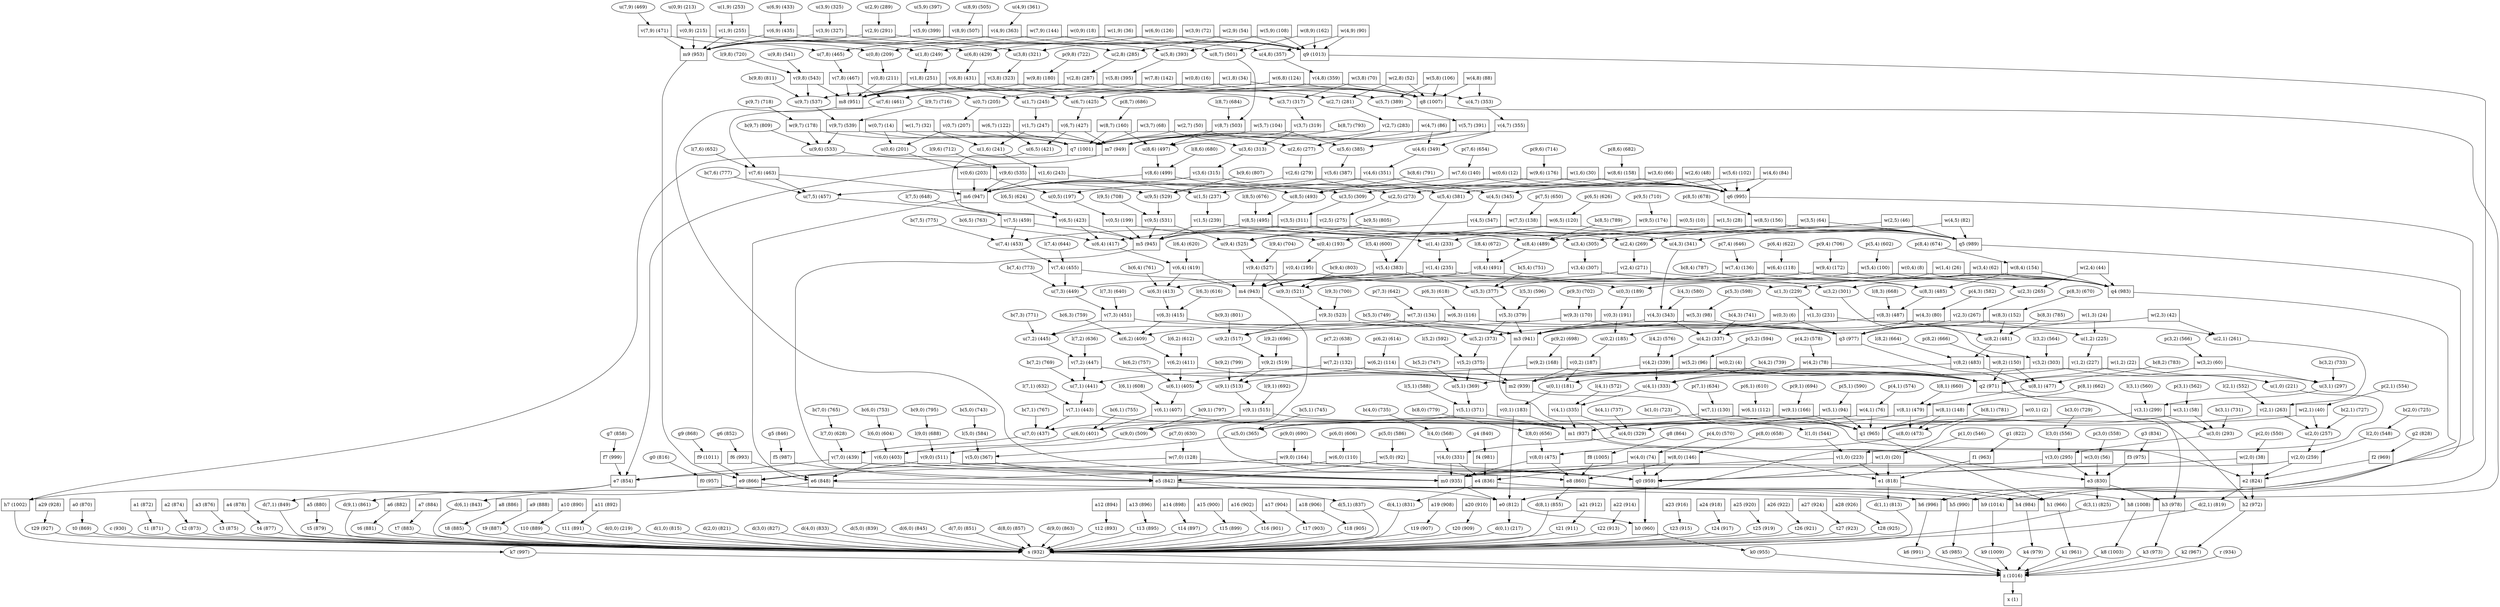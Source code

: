 digraph G { 
"x"[label="\N (1)", color=black, shape=polygon ]
"s"[label="\N (932)" , color=black ]
"s"->"z"
"z"[label="\N (1016)", color=black, shape=polygon ]
"z"->"x"
"f0"[label="\N (957)", color=black, shape=polygon ]
"f0"->"e0"
"f1"[label="\N (963)", color=black, shape=polygon ]
"f1"->"e1"
"f2"[label="\N (969)", color=black, shape=polygon ]
"f2"->"e2"
"f3"[label="\N (975)", color=black, shape=polygon ]
"f3"->"e3"
"f4"[label="\N (981)", color=black, shape=polygon ]
"f4"->"e4"
"f5"[label="\N (987)", color=black, shape=polygon ]
"f5"->"e5"
"f6"[label="\N (993)", color=black, shape=polygon ]
"f6"->"e6"
"f7"[label="\N (999)", color=black, shape=polygon ]
"f7"->"e7"
"f8"[label="\N (1005)", color=black, shape=polygon ]
"f8"->"e8"
"f9"[label="\N (1011)", color=black, shape=polygon ]
"f9"->"e9"
"c"[label="\N (930)" , color=black ]
"c"->"s"
"r"[label="\N (934)" , color=black ]
"r"->"z"
"g0"[label="\N (816)" , color=black ]
"g0"->"f0"
"g1"[label="\N (822)" , color=black ]
"g1"->"f1"
"g2"[label="\N (828)" , color=black ]
"g2"->"f2"
"g3"[label="\N (834)" , color=black ]
"g3"->"f3"
"g4"[label="\N (840)" , color=black ]
"g4"->"f4"
"g5"[label="\N (846)" , color=black ]
"g5"->"f5"
"g6"[label="\N (852)" , color=black ]
"g6"->"f6"
"g7"[label="\N (858)" , color=black ]
"g7"->"f7"
"g8"[label="\N (864)" , color=black ]
"g8"->"f8"
"g9"[label="\N (868)" , color=black ]
"g9"->"f9"
"a0"[label="\N (870)", color=black, shape=polygon ]
"a0"->"t0"
"t0"[label="\N (869)" , color=black ]
"t0"->"s"
"a1"[label="\N (872)", color=black, shape=polygon ]
"a1"->"t1"
"t1"[label="\N (871)" , color=black ]
"t1"->"s"
"a2"[label="\N (874)", color=black, shape=polygon ]
"a2"->"t2"
"t2"[label="\N (873)" , color=black ]
"t2"->"s"
"a3"[label="\N (876)", color=black, shape=polygon ]
"a3"->"t3"
"t3"[label="\N (875)" , color=black ]
"t3"->"s"
"a4"[label="\N (878)", color=black, shape=polygon ]
"a4"->"t4"
"t4"[label="\N (877)" , color=black ]
"t4"->"s"
"a5"[label="\N (880)", color=black, shape=polygon ]
"a5"->"t5"
"t5"[label="\N (879)" , color=black ]
"t5"->"s"
"a6"[label="\N (882)", color=black, shape=polygon ]
"a6"->"t6"
"t6"[label="\N (881)" , color=black ]
"t6"->"s"
"a7"[label="\N (884)", color=black, shape=polygon ]
"a7"->"t7"
"t7"[label="\N (883)" , color=black ]
"t7"->"s"
"a8"[label="\N (886)", color=black, shape=polygon ]
"a8"->"t8"
"t8"[label="\N (885)" , color=black ]
"t8"->"s"
"a9"[label="\N (888)", color=black, shape=polygon ]
"a9"->"t9"
"t9"[label="\N (887)" , color=black ]
"t9"->"s"
"a10"[label="\N (890)", color=black, shape=polygon ]
"a10"->"t10"
"t10"[label="\N (889)" , color=black ]
"t10"->"s"
"a11"[label="\N (892)", color=black, shape=polygon ]
"a11"->"t11"
"t11"[label="\N (891)" , color=black ]
"t11"->"s"
"a12"[label="\N (894)", color=black, shape=polygon ]
"a12"->"t12"
"t12"[label="\N (893)" , color=black ]
"t12"->"s"
"a13"[label="\N (896)", color=black, shape=polygon ]
"a13"->"t13"
"t13"[label="\N (895)" , color=black ]
"t13"->"s"
"a14"[label="\N (898)", color=black, shape=polygon ]
"a14"->"t14"
"t14"[label="\N (897)" , color=black ]
"t14"->"s"
"a15"[label="\N (900)", color=black, shape=polygon ]
"a15"->"t15"
"t15"[label="\N (899)" , color=black ]
"t15"->"s"
"a16"[label="\N (902)", color=black, shape=polygon ]
"a16"->"t16"
"t16"[label="\N (901)" , color=black ]
"t16"->"s"
"a17"[label="\N (904)", color=black, shape=polygon ]
"a17"->"t17"
"t17"[label="\N (903)" , color=black ]
"t17"->"s"
"a18"[label="\N (906)", color=black, shape=polygon ]
"a18"->"t18"
"t18"[label="\N (905)" , color=black ]
"t18"->"s"
"a19"[label="\N (908)", color=black, shape=polygon ]
"a19"->"t19"
"t19"[label="\N (907)" , color=black ]
"t19"->"s"
"a20"[label="\N (910)", color=black, shape=polygon ]
"a20"->"t20"
"t20"[label="\N (909)" , color=black ]
"t20"->"s"
"a21"[label="\N (912)", color=black, shape=polygon ]
"a21"->"t21"
"t21"[label="\N (911)" , color=black ]
"t21"->"s"
"a22"[label="\N (914)", color=black, shape=polygon ]
"a22"->"t22"
"t22"[label="\N (913)" , color=black ]
"t22"->"s"
"a23"[label="\N (916)", color=black, shape=polygon ]
"a23"->"t23"
"t23"[label="\N (915)" , color=black ]
"t23"->"s"
"a24"[label="\N (918)", color=black, shape=polygon ]
"a24"->"t24"
"t24"[label="\N (917)" , color=black ]
"t24"->"s"
"a25"[label="\N (920)", color=black, shape=polygon ]
"a25"->"t25"
"t25"[label="\N (919)" , color=black ]
"t25"->"s"
"a26"[label="\N (922)", color=black, shape=polygon ]
"a26"->"t26"
"t26"[label="\N (921)" , color=black ]
"t26"->"s"
"a27"[label="\N (924)", color=black, shape=polygon ]
"a27"->"t27"
"t27"[label="\N (923)" , color=black ]
"t27"->"s"
"a28"[label="\N (926)", color=black, shape=polygon ]
"a28"->"t28"
"t28"[label="\N (925)" , color=black ]
"t28"->"s"
"a29"[label="\N (928)", color=black, shape=polygon ]
"a29"->"t29"
"t29"[label="\N (927)" , color=black ]
"t29"->"s"
"u(0,1)"[label="\N (181)" , color=black ]
"u(0,1)"->"v(0,1)"
"v(0,1)"[label="\N (183)", color=black, shape=polygon ]
"v(0,1)"->"m1"
"v(0,1)"->"e0"
"w(0,1)"[label="\N (2)", color=black, shape=polygon ]
"w(0,1)"->"e0"
"w(0,1)"->"q1"
"m1"[label="\N (937)", color=black, shape=polygon ]
"m1"->"e1"
"e0"[label="\N (812)", color=black, shape=polygon ]
"e0"->"d(0,1)"
"e0"->"h0"
"q1"[label="\N (965)", color=black, shape=polygon ]
"q1"->"h1"
"u(0,2)"[label="\N (185)" , color=black ]
"u(0,2)"->"v(0,2)"
"v(0,2)"[label="\N (187)", color=black, shape=polygon ]
"v(0,2)"->"u(0,1)"
"v(0,2)"->"m2"
"w(0,2)"[label="\N (4)", color=black, shape=polygon ]
"w(0,2)"->"u(0,1)"
"w(0,2)"->"q2"
"m2"[label="\N (939)", color=black, shape=polygon ]
"m2"->"e2"
"q2"[label="\N (971)", color=black, shape=polygon ]
"q2"->"h2"
"u(0,3)"[label="\N (189)" , color=black ]
"u(0,3)"->"v(0,3)"
"v(0,3)"[label="\N (191)", color=black, shape=polygon ]
"v(0,3)"->"u(0,2)"
"v(0,3)"->"m3"
"w(0,3)"[label="\N (6)", color=black, shape=polygon ]
"w(0,3)"->"u(0,2)"
"w(0,3)"->"q3"
"m3"[label="\N (941)", color=black, shape=polygon ]
"m3"->"e3"
"q3"[label="\N (977)", color=black, shape=polygon ]
"q3"->"h3"
"u(0,4)"[label="\N (193)" , color=black ]
"u(0,4)"->"v(0,4)"
"v(0,4)"[label="\N (195)", color=black, shape=polygon ]
"v(0,4)"->"u(0,3)"
"v(0,4)"->"m4"
"w(0,4)"[label="\N (8)", color=black, shape=polygon ]
"w(0,4)"->"u(0,3)"
"w(0,4)"->"q4"
"m4"[label="\N (943)", color=black, shape=polygon ]
"m4"->"e4"
"q4"[label="\N (983)", color=black, shape=polygon ]
"q4"->"h4"
"u(0,5)"[label="\N (197)" , color=black ]
"u(0,5)"->"v(0,5)"
"v(0,5)"[label="\N (199)", color=black, shape=polygon ]
"v(0,5)"->"u(0,4)"
"v(0,5)"->"m5"
"w(0,5)"[label="\N (10)", color=black, shape=polygon ]
"w(0,5)"->"u(0,4)"
"w(0,5)"->"q5"
"m5"[label="\N (945)", color=black, shape=polygon ]
"m5"->"e5"
"q5"[label="\N (989)", color=black, shape=polygon ]
"q5"->"h5"
"u(0,6)"[label="\N (201)" , color=black ]
"u(0,6)"->"v(0,6)"
"v(0,6)"[label="\N (203)", color=black, shape=polygon ]
"v(0,6)"->"u(0,5)"
"v(0,6)"->"m6"
"w(0,6)"[label="\N (12)", color=black, shape=polygon ]
"w(0,6)"->"u(0,5)"
"w(0,6)"->"q6"
"m6"[label="\N (947)", color=black, shape=polygon ]
"m6"->"e6"
"q6"[label="\N (995)", color=black, shape=polygon ]
"q6"->"h6"
"u(0,7)"[label="\N (205)" , color=black ]
"u(0,7)"->"v(0,7)"
"v(0,7)"[label="\N (207)", color=black, shape=polygon ]
"v(0,7)"->"u(0,6)"
"v(0,7)"->"m7"
"w(0,7)"[label="\N (14)", color=black, shape=polygon ]
"w(0,7)"->"u(0,6)"
"w(0,7)"->"q7"
"m7"[label="\N (949)", color=black, shape=polygon ]
"m7"->"e7"
"q7"[label="\N (1001)", color=black, shape=polygon ]
"q7"->"h7"
"u(0,8)"[label="\N (209)" , color=black ]
"u(0,8)"->"v(0,8)"
"v(0,8)"[label="\N (211)", color=black, shape=polygon ]
"v(0,8)"->"u(0,7)"
"v(0,8)"->"m8"
"w(0,8)"[label="\N (16)", color=black, shape=polygon ]
"w(0,8)"->"u(0,7)"
"w(0,8)"->"q8"
"m8"[label="\N (951)", color=black, shape=polygon ]
"m8"->"e8"
"q8"[label="\N (1007)", color=black, shape=polygon ]
"q8"->"h8"
"u(0,9)"[label="\N (213)" , color=black ]
"u(0,9)"->"v(0,9)"
"v(0,9)"[label="\N (215)", color=black, shape=polygon ]
"v(0,9)"->"u(0,8)"
"v(0,9)"->"m9"
"w(0,9)"[label="\N (18)", color=black, shape=polygon ]
"w(0,9)"->"u(0,8)"
"w(0,9)"->"q9"
"m9"[label="\N (953)", color=black, shape=polygon ]
"m9"->"e9"
"q9"[label="\N (1013)", color=black, shape=polygon ]
"q9"->"h9"
"d(0,1)"[label="\N (217)" , color=black ]
"d(0,1)"->"s"
"d(0,0)"[label="\N (219)" , color=black ]
"d(0,0)"->"s"
"h0"[label="\N (960)", color=black, shape=polygon ]
"h0"->"k0"
"m0"[label="\N (935)", color=black, shape=polygon ]
"m0"->"e0"
"q0"[label="\N (959)", color=black, shape=polygon ]
"q0"->"h0"
"k0"[label="\N (955)" , color=black ]
"k0"->"z"
"u(1,0)"[label="\N (221)" , color=black ]
"u(1,0)"->"v(1,0)"
"v(1,0)"[label="\N (223)", color=black, shape=polygon ]
"v(1,0)"->"m0"
"v(1,0)"->"e1"
"w(1,0)"[label="\N (20)", color=black, shape=polygon ]
"w(1,0)"->"q0"
"w(1,0)"->"e1"
"b(1,0)"[label="\N (723)" , color=black ]
"b(1,0)"->"l(1,0)"
"l(1,0)"[label="\N (544)" , color=black ]
"l(1,0)"->"v(1,0)"
"p(1,0)"[label="\N (546)" , color=black ]
"p(1,0)"->"w(1,0)"
"e1"[label="\N (818)", color=black, shape=polygon ]
"e1"->"d(1,1)"
"e1"->"h1"
"u(1,2)"[label="\N (225)" , color=black ]
"u(1,2)"->"v(1,2)"
"v(1,2)"[label="\N (227)", color=black, shape=polygon ]
"v(1,2)"->"m2"
"v(1,2)"->"u(1,0)"
"w(1,2)"[label="\N (22)", color=black, shape=polygon ]
"w(1,2)"->"q2"
"w(1,2)"->"u(1,0)"
"u(1,3)"[label="\N (229)" , color=black ]
"u(1,3)"->"v(1,3)"
"v(1,3)"[label="\N (231)", color=black, shape=polygon ]
"v(1,3)"->"m3"
"v(1,3)"->"u(1,2)"
"w(1,3)"[label="\N (24)", color=black, shape=polygon ]
"w(1,3)"->"q3"
"w(1,3)"->"u(1,2)"
"u(1,4)"[label="\N (233)" , color=black ]
"u(1,4)"->"v(1,4)"
"v(1,4)"[label="\N (235)", color=black, shape=polygon ]
"v(1,4)"->"m4"
"v(1,4)"->"u(1,3)"
"w(1,4)"[label="\N (26)", color=black, shape=polygon ]
"w(1,4)"->"q4"
"w(1,4)"->"u(1,3)"
"u(1,5)"[label="\N (237)" , color=black ]
"u(1,5)"->"v(1,5)"
"v(1,5)"[label="\N (239)", color=black, shape=polygon ]
"v(1,5)"->"m5"
"v(1,5)"->"u(1,4)"
"w(1,5)"[label="\N (28)", color=black, shape=polygon ]
"w(1,5)"->"q5"
"w(1,5)"->"u(1,4)"
"u(1,6)"[label="\N (241)" , color=black ]
"u(1,6)"->"v(1,6)"
"v(1,6)"[label="\N (243)", color=black, shape=polygon ]
"v(1,6)"->"m6"
"v(1,6)"->"u(1,5)"
"w(1,6)"[label="\N (30)", color=black, shape=polygon ]
"w(1,6)"->"q6"
"w(1,6)"->"u(1,5)"
"u(1,7)"[label="\N (245)" , color=black ]
"u(1,7)"->"v(1,7)"
"v(1,7)"[label="\N (247)", color=black, shape=polygon ]
"v(1,7)"->"m7"
"v(1,7)"->"u(1,6)"
"w(1,7)"[label="\N (32)", color=black, shape=polygon ]
"w(1,7)"->"q7"
"w(1,7)"->"u(1,6)"
"u(1,8)"[label="\N (249)" , color=black ]
"u(1,8)"->"v(1,8)"
"v(1,8)"[label="\N (251)", color=black, shape=polygon ]
"v(1,8)"->"m8"
"v(1,8)"->"u(1,7)"
"w(1,8)"[label="\N (34)", color=black, shape=polygon ]
"w(1,8)"->"q8"
"w(1,8)"->"u(1,7)"
"u(1,9)"[label="\N (253)" , color=black ]
"u(1,9)"->"v(1,9)"
"v(1,9)"[label="\N (255)", color=black, shape=polygon ]
"v(1,9)"->"m9"
"v(1,9)"->"u(1,8)"
"w(1,9)"[label="\N (36)", color=black, shape=polygon ]
"w(1,9)"->"q9"
"w(1,9)"->"u(1,8)"
"d(1,1)"[label="\N (813)" , color=black ]
"d(1,1)"->"s"
"d(1,0)"[label="\N (815)" , color=black ]
"d(1,0)"->"s"
"h1"[label="\N (966)", color=black, shape=polygon ]
"h1"->"k1"
"k1"[label="\N (961)" , color=black ]
"k1"->"z"
"u(2,0)"[label="\N (257)" , color=black ]
"u(2,0)"->"v(2,0)"
"v(2,0)"[label="\N (259)", color=black, shape=polygon ]
"v(2,0)"->"m0"
"v(2,0)"->"e2"
"w(2,0)"[label="\N (38)", color=black, shape=polygon ]
"w(2,0)"->"q0"
"w(2,0)"->"e2"
"b(2,0)"[label="\N (725)" , color=black ]
"b(2,0)"->"l(2,0)"
"l(2,0)"[label="\N (548)" , color=black ]
"l(2,0)"->"v(2,0)"
"p(2,0)"[label="\N (550)" , color=black ]
"p(2,0)"->"w(2,0)"
"e2"[label="\N (824)", color=black, shape=polygon ]
"e2"->"d(2,1)"
"e2"->"h2"
"u(2,1)"[label="\N (261)" , color=black ]
"u(2,1)"->"v(2,1)"
"v(2,1)"[label="\N (263)", color=black, shape=polygon ]
"v(2,1)"->"m1"
"v(2,1)"->"u(2,0)"
"w(2,1)"[label="\N (40)", color=black, shape=polygon ]
"w(2,1)"->"q1"
"w(2,1)"->"u(2,0)"
"b(2,1)"[label="\N (727)" , color=black ]
"b(2,1)"->"u(2,0)"
"l(2,1)"[label="\N (552)" , color=black ]
"l(2,1)"->"v(2,1)"
"p(2,1)"[label="\N (554)" , color=black ]
"p(2,1)"->"w(2,1)"
"u(2,3)"[label="\N (265)" , color=black ]
"u(2,3)"->"v(2,3)"
"v(2,3)"[label="\N (267)", color=black, shape=polygon ]
"v(2,3)"->"m3"
"v(2,3)"->"u(2,1)"
"w(2,3)"[label="\N (42)", color=black, shape=polygon ]
"w(2,3)"->"q3"
"w(2,3)"->"u(2,1)"
"u(2,4)"[label="\N (269)" , color=black ]
"u(2,4)"->"v(2,4)"
"v(2,4)"[label="\N (271)", color=black, shape=polygon ]
"v(2,4)"->"m4"
"v(2,4)"->"u(2,3)"
"w(2,4)"[label="\N (44)", color=black, shape=polygon ]
"w(2,4)"->"q4"
"w(2,4)"->"u(2,3)"
"u(2,5)"[label="\N (273)" , color=black ]
"u(2,5)"->"v(2,5)"
"v(2,5)"[label="\N (275)", color=black, shape=polygon ]
"v(2,5)"->"m5"
"v(2,5)"->"u(2,4)"
"w(2,5)"[label="\N (46)", color=black, shape=polygon ]
"w(2,5)"->"q5"
"w(2,5)"->"u(2,4)"
"u(2,6)"[label="\N (277)" , color=black ]
"u(2,6)"->"v(2,6)"
"v(2,6)"[label="\N (279)", color=black, shape=polygon ]
"v(2,6)"->"m6"
"v(2,6)"->"u(2,5)"
"w(2,6)"[label="\N (48)", color=black, shape=polygon ]
"w(2,6)"->"q6"
"w(2,6)"->"u(2,5)"
"u(2,7)"[label="\N (281)" , color=black ]
"u(2,7)"->"v(2,7)"
"v(2,7)"[label="\N (283)", color=black, shape=polygon ]
"v(2,7)"->"m7"
"v(2,7)"->"u(2,6)"
"w(2,7)"[label="\N (50)", color=black, shape=polygon ]
"w(2,7)"->"q7"
"w(2,7)"->"u(2,6)"
"u(2,8)"[label="\N (285)" , color=black ]
"u(2,8)"->"v(2,8)"
"v(2,8)"[label="\N (287)", color=black, shape=polygon ]
"v(2,8)"->"m8"
"v(2,8)"->"u(2,7)"
"w(2,8)"[label="\N (52)", color=black, shape=polygon ]
"w(2,8)"->"q8"
"w(2,8)"->"u(2,7)"
"u(2,9)"[label="\N (289)" , color=black ]
"u(2,9)"->"v(2,9)"
"v(2,9)"[label="\N (291)", color=black, shape=polygon ]
"v(2,9)"->"m9"
"v(2,9)"->"u(2,8)"
"w(2,9)"[label="\N (54)", color=black, shape=polygon ]
"w(2,9)"->"q9"
"w(2,9)"->"u(2,8)"
"d(2,1)"[label="\N (819)" , color=black ]
"d(2,1)"->"s"
"d(2,0)"[label="\N (821)" , color=black ]
"d(2,0)"->"s"
"h2"[label="\N (972)", color=black, shape=polygon ]
"h2"->"k2"
"k2"[label="\N (967)" , color=black ]
"k2"->"z"
"u(3,0)"[label="\N (293)" , color=black ]
"u(3,0)"->"v(3,0)"
"v(3,0)"[label="\N (295)", color=black, shape=polygon ]
"v(3,0)"->"m0"
"v(3,0)"->"e3"
"w(3,0)"[label="\N (56)", color=black, shape=polygon ]
"w(3,0)"->"q0"
"w(3,0)"->"e3"
"b(3,0)"[label="\N (729)" , color=black ]
"b(3,0)"->"l(3,0)"
"l(3,0)"[label="\N (556)" , color=black ]
"l(3,0)"->"v(3,0)"
"p(3,0)"[label="\N (558)" , color=black ]
"p(3,0)"->"w(3,0)"
"e3"[label="\N (830)", color=black, shape=polygon ]
"e3"->"d(3,1)"
"e3"->"h3"
"u(3,1)"[label="\N (297)" , color=black ]
"u(3,1)"->"v(3,1)"
"v(3,1)"[label="\N (299)", color=black, shape=polygon ]
"v(3,1)"->"m1"
"v(3,1)"->"u(3,0)"
"w(3,1)"[label="\N (58)", color=black, shape=polygon ]
"w(3,1)"->"q1"
"w(3,1)"->"u(3,0)"
"b(3,1)"[label="\N (731)" , color=black ]
"b(3,1)"->"u(3,0)"
"l(3,1)"[label="\N (560)" , color=black ]
"l(3,1)"->"v(3,1)"
"p(3,1)"[label="\N (562)" , color=black ]
"p(3,1)"->"w(3,1)"
"u(3,2)"[label="\N (301)" , color=black ]
"u(3,2)"->"v(3,2)"
"v(3,2)"[label="\N (303)", color=black, shape=polygon ]
"v(3,2)"->"m2"
"v(3,2)"->"u(3,1)"
"w(3,2)"[label="\N (60)", color=black, shape=polygon ]
"w(3,2)"->"q2"
"w(3,2)"->"u(3,1)"
"b(3,2)"[label="\N (733)" , color=black ]
"b(3,2)"->"u(3,1)"
"l(3,2)"[label="\N (564)" , color=black ]
"l(3,2)"->"v(3,2)"
"p(3,2)"[label="\N (566)" , color=black ]
"p(3,2)"->"w(3,2)"
"u(3,4)"[label="\N (305)" , color=black ]
"u(3,4)"->"v(3,4)"
"v(3,4)"[label="\N (307)", color=black, shape=polygon ]
"v(3,4)"->"m4"
"v(3,4)"->"u(3,2)"
"w(3,4)"[label="\N (62)", color=black, shape=polygon ]
"w(3,4)"->"q4"
"w(3,4)"->"u(3,2)"
"u(3,5)"[label="\N (309)" , color=black ]
"u(3,5)"->"v(3,5)"
"v(3,5)"[label="\N (311)", color=black, shape=polygon ]
"v(3,5)"->"m5"
"v(3,5)"->"u(3,4)"
"w(3,5)"[label="\N (64)", color=black, shape=polygon ]
"w(3,5)"->"q5"
"w(3,5)"->"u(3,4)"
"u(3,6)"[label="\N (313)" , color=black ]
"u(3,6)"->"v(3,6)"
"v(3,6)"[label="\N (315)", color=black, shape=polygon ]
"v(3,6)"->"m6"
"v(3,6)"->"u(3,5)"
"w(3,6)"[label="\N (66)", color=black, shape=polygon ]
"w(3,6)"->"q6"
"w(3,6)"->"u(3,5)"
"u(3,7)"[label="\N (317)" , color=black ]
"u(3,7)"->"v(3,7)"
"v(3,7)"[label="\N (319)", color=black, shape=polygon ]
"v(3,7)"->"m7"
"v(3,7)"->"u(3,6)"
"w(3,7)"[label="\N (68)", color=black, shape=polygon ]
"w(3,7)"->"q7"
"w(3,7)"->"u(3,6)"
"u(3,8)"[label="\N (321)" , color=black ]
"u(3,8)"->"v(3,8)"
"v(3,8)"[label="\N (323)", color=black, shape=polygon ]
"v(3,8)"->"m8"
"v(3,8)"->"u(3,7)"
"w(3,8)"[label="\N (70)", color=black, shape=polygon ]
"w(3,8)"->"q8"
"w(3,8)"->"u(3,7)"
"u(3,9)"[label="\N (325)" , color=black ]
"u(3,9)"->"v(3,9)"
"v(3,9)"[label="\N (327)", color=black, shape=polygon ]
"v(3,9)"->"m9"
"v(3,9)"->"u(3,8)"
"w(3,9)"[label="\N (72)", color=black, shape=polygon ]
"w(3,9)"->"q9"
"w(3,9)"->"u(3,8)"
"d(3,1)"[label="\N (825)" , color=black ]
"d(3,1)"->"s"
"d(3,0)"[label="\N (827)" , color=black ]
"d(3,0)"->"s"
"h3"[label="\N (978)", color=black, shape=polygon ]
"h3"->"k3"
"k3"[label="\N (973)" , color=black ]
"k3"->"z"
"u(4,0)"[label="\N (329)" , color=black ]
"u(4,0)"->"v(4,0)"
"v(4,0)"[label="\N (331)", color=black, shape=polygon ]
"v(4,0)"->"m0"
"v(4,0)"->"e4"
"w(4,0)"[label="\N (74)", color=black, shape=polygon ]
"w(4,0)"->"q0"
"w(4,0)"->"e4"
"b(4,0)"[label="\N (735)" , color=black ]
"b(4,0)"->"l(4,0)"
"l(4,0)"[label="\N (568)" , color=black ]
"l(4,0)"->"v(4,0)"
"p(4,0)"[label="\N (570)" , color=black ]
"p(4,0)"->"w(4,0)"
"e4"[label="\N (836)", color=black, shape=polygon ]
"e4"->"d(4,1)"
"e4"->"h4"
"u(4,1)"[label="\N (333)" , color=black ]
"u(4,1)"->"v(4,1)"
"v(4,1)"[label="\N (335)", color=black, shape=polygon ]
"v(4,1)"->"m1"
"v(4,1)"->"u(4,0)"
"w(4,1)"[label="\N (76)", color=black, shape=polygon ]
"w(4,1)"->"q1"
"w(4,1)"->"u(4,0)"
"b(4,1)"[label="\N (737)" , color=black ]
"b(4,1)"->"u(4,0)"
"l(4,1)"[label="\N (572)" , color=black ]
"l(4,1)"->"v(4,1)"
"p(4,1)"[label="\N (574)" , color=black ]
"p(4,1)"->"w(4,1)"
"u(4,2)"[label="\N (337)" , color=black ]
"u(4,2)"->"v(4,2)"
"v(4,2)"[label="\N (339)", color=black, shape=polygon ]
"v(4,2)"->"m2"
"v(4,2)"->"u(4,1)"
"w(4,2)"[label="\N (78)", color=black, shape=polygon ]
"w(4,2)"->"q2"
"w(4,2)"->"u(4,1)"
"b(4,2)"[label="\N (739)" , color=black ]
"b(4,2)"->"u(4,1)"
"l(4,2)"[label="\N (576)" , color=black ]
"l(4,2)"->"v(4,2)"
"p(4,2)"[label="\N (578)" , color=black ]
"p(4,2)"->"w(4,2)"
"u(4,3)"[label="\N (341)" , color=black ]
"u(4,3)"->"v(4,3)"
"v(4,3)"[label="\N (343)", color=black, shape=polygon ]
"v(4,3)"->"m3"
"v(4,3)"->"u(4,2)"
"w(4,3)"[label="\N (80)", color=black, shape=polygon ]
"w(4,3)"->"q3"
"w(4,3)"->"u(4,2)"
"b(4,3)"[label="\N (741)" , color=black ]
"b(4,3)"->"u(4,2)"
"l(4,3)"[label="\N (580)" , color=black ]
"l(4,3)"->"v(4,3)"
"p(4,3)"[label="\N (582)" , color=black ]
"p(4,3)"->"w(4,3)"
"u(4,5)"[label="\N (345)" , color=black ]
"u(4,5)"->"v(4,5)"
"v(4,5)"[label="\N (347)", color=black, shape=polygon ]
"v(4,5)"->"m5"
"v(4,5)"->"u(4,3)"
"w(4,5)"[label="\N (82)", color=black, shape=polygon ]
"w(4,5)"->"q5"
"w(4,5)"->"u(4,3)"
"u(4,6)"[label="\N (349)" , color=black ]
"u(4,6)"->"v(4,6)"
"v(4,6)"[label="\N (351)", color=black, shape=polygon ]
"v(4,6)"->"m6"
"v(4,6)"->"u(4,5)"
"w(4,6)"[label="\N (84)", color=black, shape=polygon ]
"w(4,6)"->"q6"
"w(4,6)"->"u(4,5)"
"u(4,7)"[label="\N (353)" , color=black ]
"u(4,7)"->"v(4,7)"
"v(4,7)"[label="\N (355)", color=black, shape=polygon ]
"v(4,7)"->"m7"
"v(4,7)"->"u(4,6)"
"w(4,7)"[label="\N (86)", color=black, shape=polygon ]
"w(4,7)"->"q7"
"w(4,7)"->"u(4,6)"
"u(4,8)"[label="\N (357)" , color=black ]
"u(4,8)"->"v(4,8)"
"v(4,8)"[label="\N (359)", color=black, shape=polygon ]
"v(4,8)"->"m8"
"v(4,8)"->"u(4,7)"
"w(4,8)"[label="\N (88)", color=black, shape=polygon ]
"w(4,8)"->"q8"
"w(4,8)"->"u(4,7)"
"u(4,9)"[label="\N (361)" , color=black ]
"u(4,9)"->"v(4,9)"
"v(4,9)"[label="\N (363)", color=black, shape=polygon ]
"v(4,9)"->"m9"
"v(4,9)"->"u(4,8)"
"w(4,9)"[label="\N (90)", color=black, shape=polygon ]
"w(4,9)"->"q9"
"w(4,9)"->"u(4,8)"
"d(4,1)"[label="\N (831)" , color=black ]
"d(4,1)"->"s"
"d(4,0)"[label="\N (833)" , color=black ]
"d(4,0)"->"s"
"h4"[label="\N (984)", color=black, shape=polygon ]
"h4"->"k4"
"k4"[label="\N (979)" , color=black ]
"k4"->"z"
"u(5,0)"[label="\N (365)" , color=black ]
"u(5,0)"->"v(5,0)"
"v(5,0)"[label="\N (367)", color=black, shape=polygon ]
"v(5,0)"->"m0"
"v(5,0)"->"e5"
"w(5,0)"[label="\N (92)", color=black, shape=polygon ]
"w(5,0)"->"q0"
"w(5,0)"->"e5"
"b(5,0)"[label="\N (743)" , color=black ]
"b(5,0)"->"l(5,0)"
"l(5,0)"[label="\N (584)" , color=black ]
"l(5,0)"->"v(5,0)"
"p(5,0)"[label="\N (586)" , color=black ]
"p(5,0)"->"w(5,0)"
"e5"[label="\N (842)", color=black, shape=polygon ]
"e5"->"d(5,1)"
"e5"->"h5"
"u(5,1)"[label="\N (369)" , color=black ]
"u(5,1)"->"v(5,1)"
"v(5,1)"[label="\N (371)", color=black, shape=polygon ]
"v(5,1)"->"m1"
"v(5,1)"->"u(5,0)"
"w(5,1)"[label="\N (94)", color=black, shape=polygon ]
"w(5,1)"->"q1"
"w(5,1)"->"u(5,0)"
"b(5,1)"[label="\N (745)" , color=black ]
"b(5,1)"->"u(5,0)"
"l(5,1)"[label="\N (588)" , color=black ]
"l(5,1)"->"v(5,1)"
"p(5,1)"[label="\N (590)" , color=black ]
"p(5,1)"->"w(5,1)"
"u(5,2)"[label="\N (373)" , color=black ]
"u(5,2)"->"v(5,2)"
"v(5,2)"[label="\N (375)", color=black, shape=polygon ]
"v(5,2)"->"m2"
"v(5,2)"->"u(5,1)"
"w(5,2)"[label="\N (96)", color=black, shape=polygon ]
"w(5,2)"->"q2"
"w(5,2)"->"u(5,1)"
"b(5,2)"[label="\N (747)" , color=black ]
"b(5,2)"->"u(5,1)"
"l(5,2)"[label="\N (592)" , color=black ]
"l(5,2)"->"v(5,2)"
"p(5,2)"[label="\N (594)" , color=black ]
"p(5,2)"->"w(5,2)"
"u(5,3)"[label="\N (377)" , color=black ]
"u(5,3)"->"v(5,3)"
"v(5,3)"[label="\N (379)", color=black, shape=polygon ]
"v(5,3)"->"m3"
"v(5,3)"->"u(5,2)"
"w(5,3)"[label="\N (98)", color=black, shape=polygon ]
"w(5,3)"->"q3"
"w(5,3)"->"u(5,2)"
"b(5,3)"[label="\N (749)" , color=black ]
"b(5,3)"->"u(5,2)"
"l(5,3)"[label="\N (596)" , color=black ]
"l(5,3)"->"v(5,3)"
"p(5,3)"[label="\N (598)" , color=black ]
"p(5,3)"->"w(5,3)"
"u(5,4)"[label="\N (381)" , color=black ]
"u(5,4)"->"v(5,4)"
"v(5,4)"[label="\N (383)", color=black, shape=polygon ]
"v(5,4)"->"m4"
"v(5,4)"->"u(5,3)"
"w(5,4)"[label="\N (100)", color=black, shape=polygon ]
"w(5,4)"->"q4"
"w(5,4)"->"u(5,3)"
"b(5,4)"[label="\N (751)" , color=black ]
"b(5,4)"->"u(5,3)"
"l(5,4)"[label="\N (600)" , color=black ]
"l(5,4)"->"v(5,4)"
"p(5,4)"[label="\N (602)" , color=black ]
"p(5,4)"->"w(5,4)"
"u(5,6)"[label="\N (385)" , color=black ]
"u(5,6)"->"v(5,6)"
"v(5,6)"[label="\N (387)", color=black, shape=polygon ]
"v(5,6)"->"m6"
"v(5,6)"->"u(5,4)"
"w(5,6)"[label="\N (102)", color=black, shape=polygon ]
"w(5,6)"->"q6"
"w(5,6)"->"u(5,4)"
"u(5,7)"[label="\N (389)" , color=black ]
"u(5,7)"->"v(5,7)"
"v(5,7)"[label="\N (391)", color=black, shape=polygon ]
"v(5,7)"->"m7"
"v(5,7)"->"u(5,6)"
"w(5,7)"[label="\N (104)", color=black, shape=polygon ]
"w(5,7)"->"q7"
"w(5,7)"->"u(5,6)"
"u(5,8)"[label="\N (393)" , color=black ]
"u(5,8)"->"v(5,8)"
"v(5,8)"[label="\N (395)", color=black, shape=polygon ]
"v(5,8)"->"m8"
"v(5,8)"->"u(5,7)"
"w(5,8)"[label="\N (106)", color=black, shape=polygon ]
"w(5,8)"->"q8"
"w(5,8)"->"u(5,7)"
"u(5,9)"[label="\N (397)" , color=black ]
"u(5,9)"->"v(5,9)"
"v(5,9)"[label="\N (399)", color=black, shape=polygon ]
"v(5,9)"->"m9"
"v(5,9)"->"u(5,8)"
"w(5,9)"[label="\N (108)", color=black, shape=polygon ]
"w(5,9)"->"q9"
"w(5,9)"->"u(5,8)"
"d(5,1)"[label="\N (837)" , color=black ]
"d(5,1)"->"s"
"d(5,0)"[label="\N (839)" , color=black ]
"d(5,0)"->"s"
"h5"[label="\N (990)", color=black, shape=polygon ]
"h5"->"k5"
"k5"[label="\N (985)" , color=black ]
"k5"->"z"
"u(6,0)"[label="\N (401)" , color=black ]
"u(6,0)"->"v(6,0)"
"v(6,0)"[label="\N (403)", color=black, shape=polygon ]
"v(6,0)"->"m0"
"v(6,0)"->"e6"
"w(6,0)"[label="\N (110)", color=black, shape=polygon ]
"w(6,0)"->"q0"
"w(6,0)"->"e6"
"b(6,0)"[label="\N (753)" , color=black ]
"b(6,0)"->"l(6,0)"
"l(6,0)"[label="\N (604)" , color=black ]
"l(6,0)"->"v(6,0)"
"p(6,0)"[label="\N (606)" , color=black ]
"p(6,0)"->"w(6,0)"
"e6"[label="\N (848)", color=black, shape=polygon ]
"e6"->"d(6,1)"
"e6"->"h6"
"u(6,1)"[label="\N (405)" , color=black ]
"u(6,1)"->"v(6,1)"
"v(6,1)"[label="\N (407)", color=black, shape=polygon ]
"v(6,1)"->"m1"
"v(6,1)"->"u(6,0)"
"w(6,1)"[label="\N (112)", color=black, shape=polygon ]
"w(6,1)"->"q1"
"w(6,1)"->"u(6,0)"
"b(6,1)"[label="\N (755)" , color=black ]
"b(6,1)"->"u(6,0)"
"l(6,1)"[label="\N (608)" , color=black ]
"l(6,1)"->"v(6,1)"
"p(6,1)"[label="\N (610)" , color=black ]
"p(6,1)"->"w(6,1)"
"u(6,2)"[label="\N (409)" , color=black ]
"u(6,2)"->"v(6,2)"
"v(6,2)"[label="\N (411)", color=black, shape=polygon ]
"v(6,2)"->"m2"
"v(6,2)"->"u(6,1)"
"w(6,2)"[label="\N (114)", color=black, shape=polygon ]
"w(6,2)"->"q2"
"w(6,2)"->"u(6,1)"
"b(6,2)"[label="\N (757)" , color=black ]
"b(6,2)"->"u(6,1)"
"l(6,2)"[label="\N (612)" , color=black ]
"l(6,2)"->"v(6,2)"
"p(6,2)"[label="\N (614)" , color=black ]
"p(6,2)"->"w(6,2)"
"u(6,3)"[label="\N (413)" , color=black ]
"u(6,3)"->"v(6,3)"
"v(6,3)"[label="\N (415)", color=black, shape=polygon ]
"v(6,3)"->"m3"
"v(6,3)"->"u(6,2)"
"w(6,3)"[label="\N (116)", color=black, shape=polygon ]
"w(6,3)"->"q3"
"w(6,3)"->"u(6,2)"
"b(6,3)"[label="\N (759)" , color=black ]
"b(6,3)"->"u(6,2)"
"l(6,3)"[label="\N (616)" , color=black ]
"l(6,3)"->"v(6,3)"
"p(6,3)"[label="\N (618)" , color=black ]
"p(6,3)"->"w(6,3)"
"u(6,4)"[label="\N (417)" , color=black ]
"u(6,4)"->"v(6,4)"
"v(6,4)"[label="\N (419)", color=black, shape=polygon ]
"v(6,4)"->"m4"
"v(6,4)"->"u(6,3)"
"w(6,4)"[label="\N (118)", color=black, shape=polygon ]
"w(6,4)"->"q4"
"w(6,4)"->"u(6,3)"
"b(6,4)"[label="\N (761)" , color=black ]
"b(6,4)"->"u(6,3)"
"l(6,4)"[label="\N (620)" , color=black ]
"l(6,4)"->"v(6,4)"
"p(6,4)"[label="\N (622)" , color=black ]
"p(6,4)"->"w(6,4)"
"u(6,5)"[label="\N (421)" , color=black ]
"u(6,5)"->"v(6,5)"
"v(6,5)"[label="\N (423)", color=black, shape=polygon ]
"v(6,5)"->"m5"
"v(6,5)"->"u(6,4)"
"w(6,5)"[label="\N (120)", color=black, shape=polygon ]
"w(6,5)"->"q5"
"w(6,5)"->"u(6,4)"
"b(6,5)"[label="\N (763)" , color=black ]
"b(6,5)"->"u(6,4)"
"l(6,5)"[label="\N (624)" , color=black ]
"l(6,5)"->"v(6,5)"
"p(6,5)"[label="\N (626)" , color=black ]
"p(6,5)"->"w(6,5)"
"u(6,7)"[label="\N (425)" , color=black ]
"u(6,7)"->"v(6,7)"
"v(6,7)"[label="\N (427)", color=black, shape=polygon ]
"v(6,7)"->"m7"
"v(6,7)"->"u(6,5)"
"w(6,7)"[label="\N (122)", color=black, shape=polygon ]
"w(6,7)"->"q7"
"w(6,7)"->"u(6,5)"
"u(6,8)"[label="\N (429)" , color=black ]
"u(6,8)"->"v(6,8)"
"v(6,8)"[label="\N (431)", color=black, shape=polygon ]
"v(6,8)"->"m8"
"v(6,8)"->"u(6,7)"
"w(6,8)"[label="\N (124)", color=black, shape=polygon ]
"w(6,8)"->"q8"
"w(6,8)"->"u(6,7)"
"u(6,9)"[label="\N (433)" , color=black ]
"u(6,9)"->"v(6,9)"
"v(6,9)"[label="\N (435)", color=black, shape=polygon ]
"v(6,9)"->"m9"
"v(6,9)"->"u(6,8)"
"w(6,9)"[label="\N (126)", color=black, shape=polygon ]
"w(6,9)"->"q9"
"w(6,9)"->"u(6,8)"
"d(6,1)"[label="\N (843)" , color=black ]
"d(6,1)"->"s"
"d(6,0)"[label="\N (845)" , color=black ]
"d(6,0)"->"s"
"h6"[label="\N (996)", color=black, shape=polygon ]
"h6"->"k6"
"k6"[label="\N (991)" , color=black ]
"k6"->"z"
"u(7,0)"[label="\N (437)" , color=black ]
"u(7,0)"->"v(7,0)"
"v(7,0)"[label="\N (439)", color=black, shape=polygon ]
"v(7,0)"->"m0"
"v(7,0)"->"e7"
"w(7,0)"[label="\N (128)", color=black, shape=polygon ]
"w(7,0)"->"q0"
"w(7,0)"->"e7"
"b(7,0)"[label="\N (765)" , color=black ]
"b(7,0)"->"l(7,0)"
"l(7,0)"[label="\N (628)" , color=black ]
"l(7,0)"->"v(7,0)"
"p(7,0)"[label="\N (630)" , color=black ]
"p(7,0)"->"w(7,0)"
"e7"[label="\N (854)", color=black, shape=polygon ]
"e7"->"d(7,1)"
"e7"->"h7"
"u(7,1)"[label="\N (441)" , color=black ]
"u(7,1)"->"v(7,1)"
"v(7,1)"[label="\N (443)", color=black, shape=polygon ]
"v(7,1)"->"m1"
"v(7,1)"->"u(7,0)"
"w(7,1)"[label="\N (130)", color=black, shape=polygon ]
"w(7,1)"->"q1"
"w(7,1)"->"u(7,0)"
"b(7,1)"[label="\N (767)" , color=black ]
"b(7,1)"->"u(7,0)"
"l(7,1)"[label="\N (632)" , color=black ]
"l(7,1)"->"v(7,1)"
"p(7,1)"[label="\N (634)" , color=black ]
"p(7,1)"->"w(7,1)"
"u(7,2)"[label="\N (445)" , color=black ]
"u(7,2)"->"v(7,2)"
"v(7,2)"[label="\N (447)", color=black, shape=polygon ]
"v(7,2)"->"m2"
"v(7,2)"->"u(7,1)"
"w(7,2)"[label="\N (132)", color=black, shape=polygon ]
"w(7,2)"->"q2"
"w(7,2)"->"u(7,1)"
"b(7,2)"[label="\N (769)" , color=black ]
"b(7,2)"->"u(7,1)"
"l(7,2)"[label="\N (636)" , color=black ]
"l(7,2)"->"v(7,2)"
"p(7,2)"[label="\N (638)" , color=black ]
"p(7,2)"->"w(7,2)"
"u(7,3)"[label="\N (449)" , color=black ]
"u(7,3)"->"v(7,3)"
"v(7,3)"[label="\N (451)", color=black, shape=polygon ]
"v(7,3)"->"m3"
"v(7,3)"->"u(7,2)"
"w(7,3)"[label="\N (134)", color=black, shape=polygon ]
"w(7,3)"->"q3"
"w(7,3)"->"u(7,2)"
"b(7,3)"[label="\N (771)" , color=black ]
"b(7,3)"->"u(7,2)"
"l(7,3)"[label="\N (640)" , color=black ]
"l(7,3)"->"v(7,3)"
"p(7,3)"[label="\N (642)" , color=black ]
"p(7,3)"->"w(7,3)"
"u(7,4)"[label="\N (453)" , color=black ]
"u(7,4)"->"v(7,4)"
"v(7,4)"[label="\N (455)", color=black, shape=polygon ]
"v(7,4)"->"m4"
"v(7,4)"->"u(7,3)"
"w(7,4)"[label="\N (136)", color=black, shape=polygon ]
"w(7,4)"->"q4"
"w(7,4)"->"u(7,3)"
"b(7,4)"[label="\N (773)" , color=black ]
"b(7,4)"->"u(7,3)"
"l(7,4)"[label="\N (644)" , color=black ]
"l(7,4)"->"v(7,4)"
"p(7,4)"[label="\N (646)" , color=black ]
"p(7,4)"->"w(7,4)"
"u(7,5)"[label="\N (457)" , color=black ]
"u(7,5)"->"v(7,5)"
"v(7,5)"[label="\N (459)", color=black, shape=polygon ]
"v(7,5)"->"m5"
"v(7,5)"->"u(7,4)"
"w(7,5)"[label="\N (138)", color=black, shape=polygon ]
"w(7,5)"->"q5"
"w(7,5)"->"u(7,4)"
"b(7,5)"[label="\N (775)" , color=black ]
"b(7,5)"->"u(7,4)"
"l(7,5)"[label="\N (648)" , color=black ]
"l(7,5)"->"v(7,5)"
"p(7,5)"[label="\N (650)" , color=black ]
"p(7,5)"->"w(7,5)"
"u(7,6)"[label="\N (461)" , color=black ]
"u(7,6)"->"v(7,6)"
"v(7,6)"[label="\N (463)", color=black, shape=polygon ]
"v(7,6)"->"m6"
"v(7,6)"->"u(7,5)"
"w(7,6)"[label="\N (140)", color=black, shape=polygon ]
"w(7,6)"->"q6"
"w(7,6)"->"u(7,5)"
"b(7,6)"[label="\N (777)" , color=black ]
"b(7,6)"->"u(7,5)"
"l(7,6)"[label="\N (652)" , color=black ]
"l(7,6)"->"v(7,6)"
"p(7,6)"[label="\N (654)" , color=black ]
"p(7,6)"->"w(7,6)"
"u(7,8)"[label="\N (465)" , color=black ]
"u(7,8)"->"v(7,8)"
"v(7,8)"[label="\N (467)", color=black, shape=polygon ]
"v(7,8)"->"m8"
"v(7,8)"->"u(7,6)"
"w(7,8)"[label="\N (142)", color=black, shape=polygon ]
"w(7,8)"->"q8"
"w(7,8)"->"u(7,6)"
"u(7,9)"[label="\N (469)" , color=black ]
"u(7,9)"->"v(7,9)"
"v(7,9)"[label="\N (471)", color=black, shape=polygon ]
"v(7,9)"->"m9"
"v(7,9)"->"u(7,8)"
"w(7,9)"[label="\N (144)", color=black, shape=polygon ]
"w(7,9)"->"q9"
"w(7,9)"->"u(7,8)"
"d(7,1)"[label="\N (849)" , color=black ]
"d(7,1)"->"s"
"d(7,0)"[label="\N (851)" , color=black ]
"d(7,0)"->"s"
"h7"[label="\N (1002)", color=black, shape=polygon ]
"h7"->"k7"
"k7"[label="\N (997)" , color=black ]
"k7"->"z"
"u(8,0)"[label="\N (473)" , color=black ]
"u(8,0)"->"v(8,0)"
"v(8,0)"[label="\N (475)", color=black, shape=polygon ]
"v(8,0)"->"m0"
"v(8,0)"->"e8"
"w(8,0)"[label="\N (146)", color=black, shape=polygon ]
"w(8,0)"->"q0"
"w(8,0)"->"e8"
"b(8,0)"[label="\N (779)" , color=black ]
"b(8,0)"->"l(8,0)"
"l(8,0)"[label="\N (656)" , color=black ]
"l(8,0)"->"v(8,0)"
"p(8,0)"[label="\N (658)" , color=black ]
"p(8,0)"->"w(8,0)"
"e8"[label="\N (860)", color=black, shape=polygon ]
"e8"->"d(8,1)"
"e8"->"h8"
"u(8,1)"[label="\N (477)" , color=black ]
"u(8,1)"->"v(8,1)"
"v(8,1)"[label="\N (479)", color=black, shape=polygon ]
"v(8,1)"->"m1"
"v(8,1)"->"u(8,0)"
"w(8,1)"[label="\N (148)", color=black, shape=polygon ]
"w(8,1)"->"q1"
"w(8,1)"->"u(8,0)"
"b(8,1)"[label="\N (781)" , color=black ]
"b(8,1)"->"u(8,0)"
"l(8,1)"[label="\N (660)" , color=black ]
"l(8,1)"->"v(8,1)"
"p(8,1)"[label="\N (662)" , color=black ]
"p(8,1)"->"w(8,1)"
"u(8,2)"[label="\N (481)" , color=black ]
"u(8,2)"->"v(8,2)"
"v(8,2)"[label="\N (483)", color=black, shape=polygon ]
"v(8,2)"->"m2"
"v(8,2)"->"u(8,1)"
"w(8,2)"[label="\N (150)", color=black, shape=polygon ]
"w(8,2)"->"q2"
"w(8,2)"->"u(8,1)"
"b(8,2)"[label="\N (783)" , color=black ]
"b(8,2)"->"u(8,1)"
"l(8,2)"[label="\N (664)" , color=black ]
"l(8,2)"->"v(8,2)"
"p(8,2)"[label="\N (666)" , color=black ]
"p(8,2)"->"w(8,2)"
"u(8,3)"[label="\N (485)" , color=black ]
"u(8,3)"->"v(8,3)"
"v(8,3)"[label="\N (487)", color=black, shape=polygon ]
"v(8,3)"->"m3"
"v(8,3)"->"u(8,2)"
"w(8,3)"[label="\N (152)", color=black, shape=polygon ]
"w(8,3)"->"q3"
"w(8,3)"->"u(8,2)"
"b(8,3)"[label="\N (785)" , color=black ]
"b(8,3)"->"u(8,2)"
"l(8,3)"[label="\N (668)" , color=black ]
"l(8,3)"->"v(8,3)"
"p(8,3)"[label="\N (670)" , color=black ]
"p(8,3)"->"w(8,3)"
"u(8,4)"[label="\N (489)" , color=black ]
"u(8,4)"->"v(8,4)"
"v(8,4)"[label="\N (491)", color=black, shape=polygon ]
"v(8,4)"->"m4"
"v(8,4)"->"u(8,3)"
"w(8,4)"[label="\N (154)", color=black, shape=polygon ]
"w(8,4)"->"q4"
"w(8,4)"->"u(8,3)"
"b(8,4)"[label="\N (787)" , color=black ]
"b(8,4)"->"u(8,3)"
"l(8,4)"[label="\N (672)" , color=black ]
"l(8,4)"->"v(8,4)"
"p(8,4)"[label="\N (674)" , color=black ]
"p(8,4)"->"w(8,4)"
"u(8,5)"[label="\N (493)" , color=black ]
"u(8,5)"->"v(8,5)"
"v(8,5)"[label="\N (495)", color=black, shape=polygon ]
"v(8,5)"->"m5"
"v(8,5)"->"u(8,4)"
"w(8,5)"[label="\N (156)", color=black, shape=polygon ]
"w(8,5)"->"q5"
"w(8,5)"->"u(8,4)"
"b(8,5)"[label="\N (789)" , color=black ]
"b(8,5)"->"u(8,4)"
"l(8,5)"[label="\N (676)" , color=black ]
"l(8,5)"->"v(8,5)"
"p(8,5)"[label="\N (678)" , color=black ]
"p(8,5)"->"w(8,5)"
"u(8,6)"[label="\N (497)" , color=black ]
"u(8,6)"->"v(8,6)"
"v(8,6)"[label="\N (499)", color=black, shape=polygon ]
"v(8,6)"->"m6"
"v(8,6)"->"u(8,5)"
"w(8,6)"[label="\N (158)", color=black, shape=polygon ]
"w(8,6)"->"q6"
"w(8,6)"->"u(8,5)"
"b(8,6)"[label="\N (791)" , color=black ]
"b(8,6)"->"u(8,5)"
"l(8,6)"[label="\N (680)" , color=black ]
"l(8,6)"->"v(8,6)"
"p(8,6)"[label="\N (682)" , color=black ]
"p(8,6)"->"w(8,6)"
"u(8,7)"[label="\N (501)" , color=black ]
"u(8,7)"->"v(8,7)"
"v(8,7)"[label="\N (503)", color=black, shape=polygon ]
"v(8,7)"->"m7"
"v(8,7)"->"u(8,6)"
"w(8,7)"[label="\N (160)", color=black, shape=polygon ]
"w(8,7)"->"q7"
"w(8,7)"->"u(8,6)"
"b(8,7)"[label="\N (793)" , color=black ]
"b(8,7)"->"u(8,6)"
"l(8,7)"[label="\N (684)" , color=black ]
"l(8,7)"->"v(8,7)"
"p(8,7)"[label="\N (686)" , color=black ]
"p(8,7)"->"w(8,7)"
"u(8,9)"[label="\N (505)" , color=black ]
"u(8,9)"->"v(8,9)"
"v(8,9)"[label="\N (507)", color=black, shape=polygon ]
"v(8,9)"->"m9"
"v(8,9)"->"u(8,7)"
"w(8,9)"[label="\N (162)", color=black, shape=polygon ]
"w(8,9)"->"q9"
"w(8,9)"->"u(8,7)"
"d(8,1)"[label="\N (855)" , color=black ]
"d(8,1)"->"s"
"d(8,0)"[label="\N (857)" , color=black ]
"d(8,0)"->"s"
"h8"[label="\N (1008)", color=black, shape=polygon ]
"h8"->"k8"
"k8"[label="\N (1003)" , color=black ]
"k8"->"z"
"u(9,0)"[label="\N (509)" , color=black ]
"u(9,0)"->"v(9,0)"
"v(9,0)"[label="\N (511)", color=black, shape=polygon ]
"v(9,0)"->"m0"
"v(9,0)"->"e9"
"w(9,0)"[label="\N (164)", color=black, shape=polygon ]
"w(9,0)"->"q0"
"w(9,0)"->"e9"
"b(9,0)"[label="\N (795)" , color=black ]
"b(9,0)"->"l(9,0)"
"l(9,0)"[label="\N (688)" , color=black ]
"l(9,0)"->"v(9,0)"
"p(9,0)"[label="\N (690)" , color=black ]
"p(9,0)"->"w(9,0)"
"e9"[label="\N (866)", color=black, shape=polygon ]
"e9"->"d(9,1)"
"e9"->"h9"
"u(9,1)"[label="\N (513)" , color=black ]
"u(9,1)"->"v(9,1)"
"v(9,1)"[label="\N (515)", color=black, shape=polygon ]
"v(9,1)"->"m1"
"v(9,1)"->"u(9,0)"
"w(9,1)"[label="\N (166)", color=black, shape=polygon ]
"w(9,1)"->"q1"
"w(9,1)"->"u(9,0)"
"b(9,1)"[label="\N (797)" , color=black ]
"b(9,1)"->"u(9,0)"
"l(9,1)"[label="\N (692)" , color=black ]
"l(9,1)"->"v(9,1)"
"p(9,1)"[label="\N (694)" , color=black ]
"p(9,1)"->"w(9,1)"
"u(9,2)"[label="\N (517)" , color=black ]
"u(9,2)"->"v(9,2)"
"v(9,2)"[label="\N (519)", color=black, shape=polygon ]
"v(9,2)"->"m2"
"v(9,2)"->"u(9,1)"
"w(9,2)"[label="\N (168)", color=black, shape=polygon ]
"w(9,2)"->"q2"
"w(9,2)"->"u(9,1)"
"b(9,2)"[label="\N (799)" , color=black ]
"b(9,2)"->"u(9,1)"
"l(9,2)"[label="\N (696)" , color=black ]
"l(9,2)"->"v(9,2)"
"p(9,2)"[label="\N (698)" , color=black ]
"p(9,2)"->"w(9,2)"
"u(9,3)"[label="\N (521)" , color=black ]
"u(9,3)"->"v(9,3)"
"v(9,3)"[label="\N (523)", color=black, shape=polygon ]
"v(9,3)"->"m3"
"v(9,3)"->"u(9,2)"
"w(9,3)"[label="\N (170)", color=black, shape=polygon ]
"w(9,3)"->"q3"
"w(9,3)"->"u(9,2)"
"b(9,3)"[label="\N (801)" , color=black ]
"b(9,3)"->"u(9,2)"
"l(9,3)"[label="\N (700)" , color=black ]
"l(9,3)"->"v(9,3)"
"p(9,3)"[label="\N (702)" , color=black ]
"p(9,3)"->"w(9,3)"
"u(9,4)"[label="\N (525)" , color=black ]
"u(9,4)"->"v(9,4)"
"v(9,4)"[label="\N (527)", color=black, shape=polygon ]
"v(9,4)"->"m4"
"v(9,4)"->"u(9,3)"
"w(9,4)"[label="\N (172)", color=black, shape=polygon ]
"w(9,4)"->"q4"
"w(9,4)"->"u(9,3)"
"b(9,4)"[label="\N (803)" , color=black ]
"b(9,4)"->"u(9,3)"
"l(9,4)"[label="\N (704)" , color=black ]
"l(9,4)"->"v(9,4)"
"p(9,4)"[label="\N (706)" , color=black ]
"p(9,4)"->"w(9,4)"
"u(9,5)"[label="\N (529)" , color=black ]
"u(9,5)"->"v(9,5)"
"v(9,5)"[label="\N (531)", color=black, shape=polygon ]
"v(9,5)"->"m5"
"v(9,5)"->"u(9,4)"
"w(9,5)"[label="\N (174)", color=black, shape=polygon ]
"w(9,5)"->"q5"
"w(9,5)"->"u(9,4)"
"b(9,5)"[label="\N (805)" , color=black ]
"b(9,5)"->"u(9,4)"
"l(9,5)"[label="\N (708)" , color=black ]
"l(9,5)"->"v(9,5)"
"p(9,5)"[label="\N (710)" , color=black ]
"p(9,5)"->"w(9,5)"
"u(9,6)"[label="\N (533)" , color=black ]
"u(9,6)"->"v(9,6)"
"v(9,6)"[label="\N (535)", color=black, shape=polygon ]
"v(9,6)"->"m6"
"v(9,6)"->"u(9,5)"
"w(9,6)"[label="\N (176)", color=black, shape=polygon ]
"w(9,6)"->"q6"
"w(9,6)"->"u(9,5)"
"b(9,6)"[label="\N (807)" , color=black ]
"b(9,6)"->"u(9,5)"
"l(9,6)"[label="\N (712)" , color=black ]
"l(9,6)"->"v(9,6)"
"p(9,6)"[label="\N (714)" , color=black ]
"p(9,6)"->"w(9,6)"
"u(9,7)"[label="\N (537)" , color=black ]
"u(9,7)"->"v(9,7)"
"v(9,7)"[label="\N (539)", color=black, shape=polygon ]
"v(9,7)"->"m7"
"v(9,7)"->"u(9,6)"
"w(9,7)"[label="\N (178)", color=black, shape=polygon ]
"w(9,7)"->"q7"
"w(9,7)"->"u(9,6)"
"b(9,7)"[label="\N (809)" , color=black ]
"b(9,7)"->"u(9,6)"
"l(9,7)"[label="\N (716)" , color=black ]
"l(9,7)"->"v(9,7)"
"p(9,7)"[label="\N (718)" , color=black ]
"p(9,7)"->"w(9,7)"
"u(9,8)"[label="\N (541)" , color=black ]
"u(9,8)"->"v(9,8)"
"v(9,8)"[label="\N (543)", color=black, shape=polygon ]
"v(9,8)"->"m8"
"v(9,8)"->"u(9,7)"
"w(9,8)"[label="\N (180)", color=black, shape=polygon ]
"w(9,8)"->"q8"
"w(9,8)"->"u(9,7)"
"b(9,8)"[label="\N (811)" , color=black ]
"b(9,8)"->"u(9,7)"
"l(9,8)"[label="\N (720)" , color=black ]
"l(9,8)"->"v(9,8)"
"p(9,8)"[label="\N (722)" , color=black ]
"p(9,8)"->"w(9,8)"
"d(9,1)"[label="\N (861)" , color=black ]
"d(9,1)"->"s"
"d(9,0)"[label="\N (863)" , color=black ]
"d(9,0)"->"s"
"h9"[label="\N (1014)", color=black, shape=polygon ]
"h9"->"k9"
"k9"[label="\N (1009)" , color=black ]
"k9"->"z"
}
